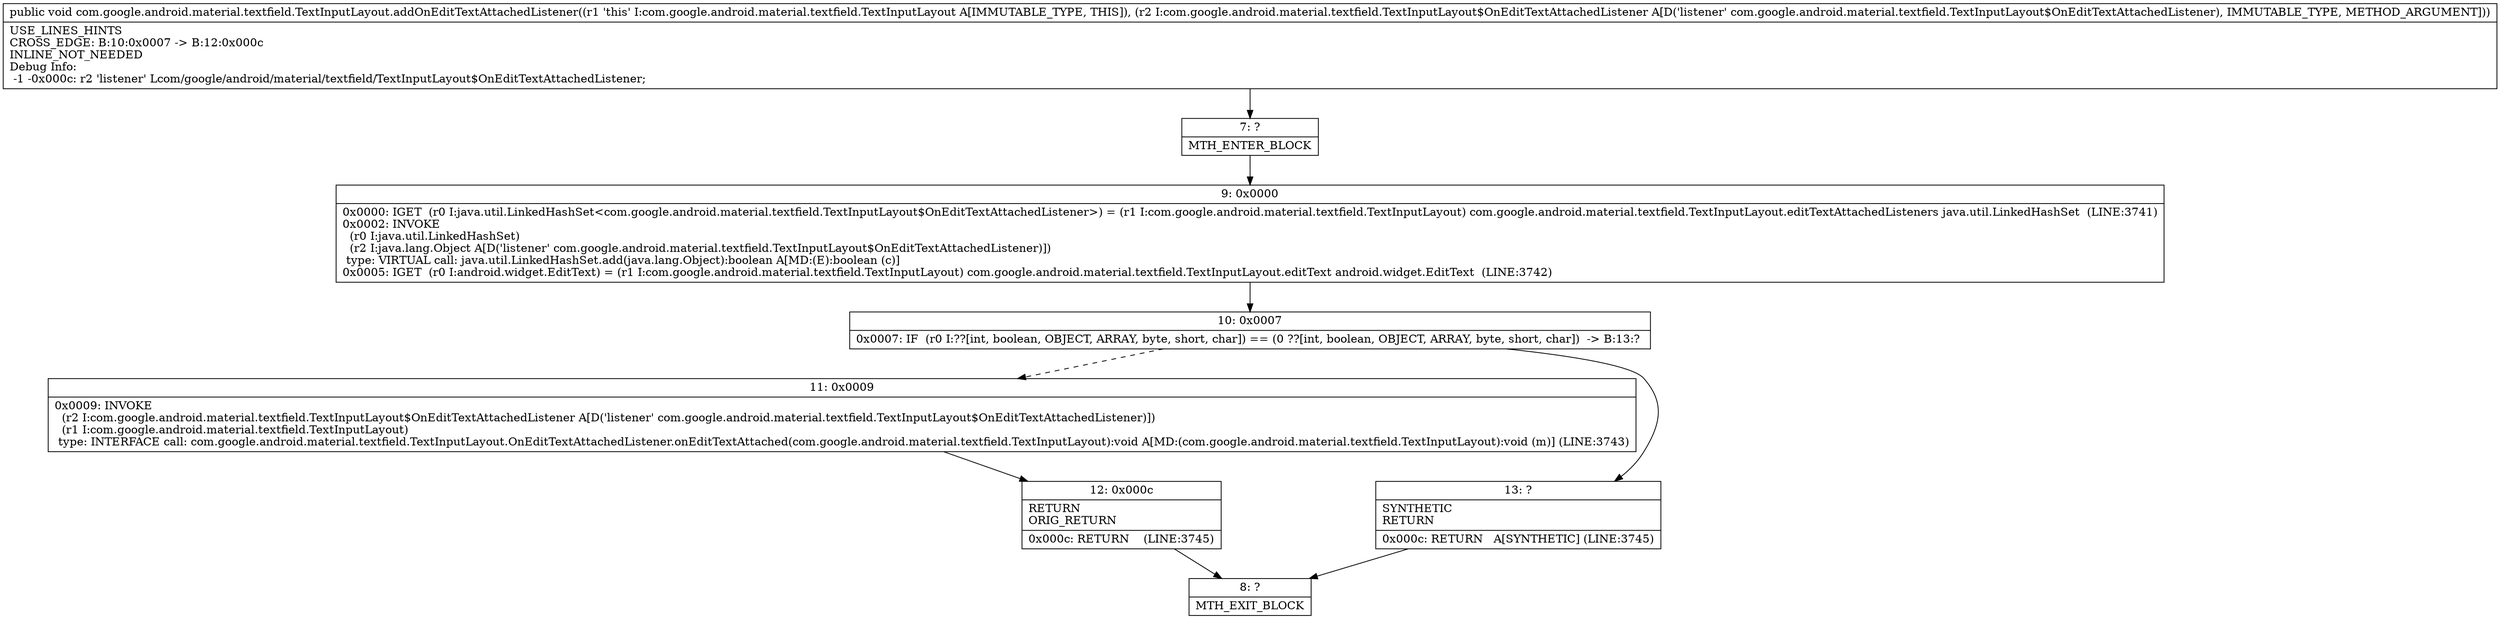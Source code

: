 digraph "CFG forcom.google.android.material.textfield.TextInputLayout.addOnEditTextAttachedListener(Lcom\/google\/android\/material\/textfield\/TextInputLayout$OnEditTextAttachedListener;)V" {
Node_7 [shape=record,label="{7\:\ ?|MTH_ENTER_BLOCK\l}"];
Node_9 [shape=record,label="{9\:\ 0x0000|0x0000: IGET  (r0 I:java.util.LinkedHashSet\<com.google.android.material.textfield.TextInputLayout$OnEditTextAttachedListener\>) = (r1 I:com.google.android.material.textfield.TextInputLayout) com.google.android.material.textfield.TextInputLayout.editTextAttachedListeners java.util.LinkedHashSet  (LINE:3741)\l0x0002: INVOKE  \l  (r0 I:java.util.LinkedHashSet)\l  (r2 I:java.lang.Object A[D('listener' com.google.android.material.textfield.TextInputLayout$OnEditTextAttachedListener)])\l type: VIRTUAL call: java.util.LinkedHashSet.add(java.lang.Object):boolean A[MD:(E):boolean (c)]\l0x0005: IGET  (r0 I:android.widget.EditText) = (r1 I:com.google.android.material.textfield.TextInputLayout) com.google.android.material.textfield.TextInputLayout.editText android.widget.EditText  (LINE:3742)\l}"];
Node_10 [shape=record,label="{10\:\ 0x0007|0x0007: IF  (r0 I:??[int, boolean, OBJECT, ARRAY, byte, short, char]) == (0 ??[int, boolean, OBJECT, ARRAY, byte, short, char])  \-\> B:13:? \l}"];
Node_11 [shape=record,label="{11\:\ 0x0009|0x0009: INVOKE  \l  (r2 I:com.google.android.material.textfield.TextInputLayout$OnEditTextAttachedListener A[D('listener' com.google.android.material.textfield.TextInputLayout$OnEditTextAttachedListener)])\l  (r1 I:com.google.android.material.textfield.TextInputLayout)\l type: INTERFACE call: com.google.android.material.textfield.TextInputLayout.OnEditTextAttachedListener.onEditTextAttached(com.google.android.material.textfield.TextInputLayout):void A[MD:(com.google.android.material.textfield.TextInputLayout):void (m)] (LINE:3743)\l}"];
Node_12 [shape=record,label="{12\:\ 0x000c|RETURN\lORIG_RETURN\l|0x000c: RETURN    (LINE:3745)\l}"];
Node_8 [shape=record,label="{8\:\ ?|MTH_EXIT_BLOCK\l}"];
Node_13 [shape=record,label="{13\:\ ?|SYNTHETIC\lRETURN\l|0x000c: RETURN   A[SYNTHETIC] (LINE:3745)\l}"];
MethodNode[shape=record,label="{public void com.google.android.material.textfield.TextInputLayout.addOnEditTextAttachedListener((r1 'this' I:com.google.android.material.textfield.TextInputLayout A[IMMUTABLE_TYPE, THIS]), (r2 I:com.google.android.material.textfield.TextInputLayout$OnEditTextAttachedListener A[D('listener' com.google.android.material.textfield.TextInputLayout$OnEditTextAttachedListener), IMMUTABLE_TYPE, METHOD_ARGUMENT]))  | USE_LINES_HINTS\lCROSS_EDGE: B:10:0x0007 \-\> B:12:0x000c\lINLINE_NOT_NEEDED\lDebug Info:\l  \-1 \-0x000c: r2 'listener' Lcom\/google\/android\/material\/textfield\/TextInputLayout$OnEditTextAttachedListener;\l}"];
MethodNode -> Node_7;Node_7 -> Node_9;
Node_9 -> Node_10;
Node_10 -> Node_11[style=dashed];
Node_10 -> Node_13;
Node_11 -> Node_12;
Node_12 -> Node_8;
Node_13 -> Node_8;
}

